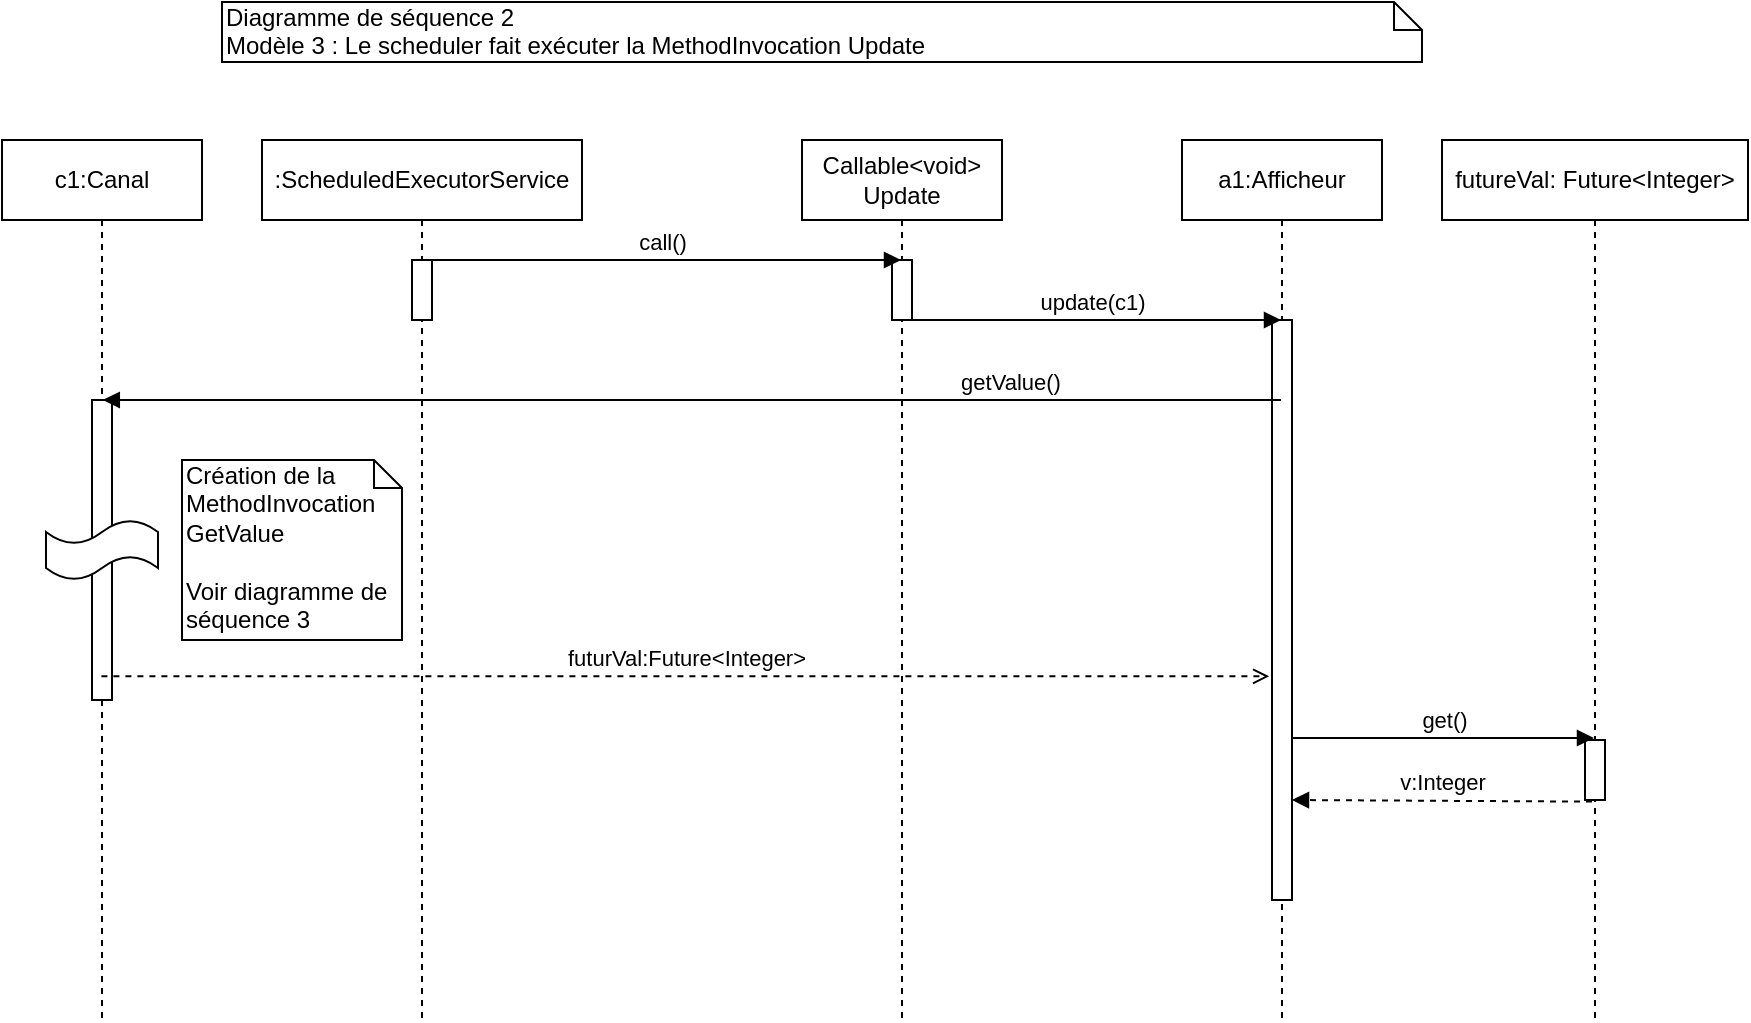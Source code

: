 <mxfile version="14.1.8" type="device"><diagram id="Sr4w2-Vx7Fw1EdjWSTk3" name="Page-1"><mxGraphModel dx="1138" dy="579" grid="1" gridSize="10" guides="1" tooltips="1" connect="1" arrows="1" fold="1" page="1" pageScale="1" pageWidth="827" pageHeight="1169" math="0" shadow="0"><root><mxCell id="0"/><mxCell id="1" parent="0"/><mxCell id="JNVKAASN-M-Fui-ETE9f-1" value="Diagramme de séquence 2&lt;br&gt;Modèle 3 : Le scheduler fait exécuter la MethodInvocation Update" style="shape=note;whiteSpace=wrap;html=1;size=14;verticalAlign=top;align=left;spacingTop=-6;" vertex="1" parent="1"><mxGeometry x="120" y="11" width="600" height="30" as="geometry"/></mxCell><mxCell id="JNVKAASN-M-Fui-ETE9f-2" value="Callable&amp;lt;void&amp;gt;&lt;br&gt;Update" style="shape=umlLifeline;perimeter=lifelinePerimeter;whiteSpace=wrap;html=1;container=1;collapsible=0;recursiveResize=0;outlineConnect=0;" vertex="1" parent="1"><mxGeometry x="410" y="80" width="100" height="440" as="geometry"/></mxCell><mxCell id="JNVKAASN-M-Fui-ETE9f-3" value="" style="html=1;points=[];perimeter=orthogonalPerimeter;" vertex="1" parent="JNVKAASN-M-Fui-ETE9f-2"><mxGeometry x="45" y="60" width="10" height="30" as="geometry"/></mxCell><mxCell id="JNVKAASN-M-Fui-ETE9f-4" value="a1:Afficheur" style="shape=umlLifeline;perimeter=lifelinePerimeter;whiteSpace=wrap;html=1;container=1;collapsible=0;recursiveResize=0;outlineConnect=0;" vertex="1" parent="1"><mxGeometry x="600" y="80" width="100" height="440" as="geometry"/></mxCell><mxCell id="JNVKAASN-M-Fui-ETE9f-5" value="" style="html=1;points=[];perimeter=orthogonalPerimeter;" vertex="1" parent="JNVKAASN-M-Fui-ETE9f-4"><mxGeometry x="45" y="90" width="10" height="290" as="geometry"/></mxCell><mxCell id="JNVKAASN-M-Fui-ETE9f-6" value="update(c1)" style="html=1;verticalAlign=bottom;endArrow=block;" edge="1" parent="1" target="JNVKAASN-M-Fui-ETE9f-4"><mxGeometry width="80" relative="1" as="geometry"><mxPoint x="460" y="170" as="sourcePoint"/><mxPoint x="329.5" y="170" as="targetPoint"/></mxGeometry></mxCell><mxCell id="JNVKAASN-M-Fui-ETE9f-7" value="call()" style="html=1;verticalAlign=bottom;endArrow=block;" edge="1" parent="1" target="JNVKAASN-M-Fui-ETE9f-2"><mxGeometry width="80" relative="1" as="geometry"><mxPoint x="220.0" y="140" as="sourcePoint"/><mxPoint x="329.8" y="140" as="targetPoint"/></mxGeometry></mxCell><mxCell id="JNVKAASN-M-Fui-ETE9f-8" value="c1:Canal" style="shape=umlLifeline;perimeter=lifelinePerimeter;whiteSpace=wrap;html=1;container=1;collapsible=0;recursiveResize=0;outlineConnect=0;" vertex="1" parent="1"><mxGeometry x="10" y="80" width="100" height="440" as="geometry"/></mxCell><mxCell id="JNVKAASN-M-Fui-ETE9f-9" value="" style="html=1;points=[];perimeter=orthogonalPerimeter;" vertex="1" parent="JNVKAASN-M-Fui-ETE9f-8"><mxGeometry x="45" y="130" width="10" height="150" as="geometry"/></mxCell><mxCell id="JNVKAASN-M-Fui-ETE9f-13" value="" style="shape=tape;whiteSpace=wrap;html=1;" vertex="1" parent="JNVKAASN-M-Fui-ETE9f-8"><mxGeometry x="22" y="190" width="56" height="30" as="geometry"/></mxCell><mxCell id="JNVKAASN-M-Fui-ETE9f-10" value="getValue()" style="html=1;verticalAlign=bottom;endArrow=block;entryX=0.54;entryY=0;entryDx=0;entryDy=0;entryPerimeter=0;" edge="1" parent="1" source="JNVKAASN-M-Fui-ETE9f-4" target="JNVKAASN-M-Fui-ETE9f-9"><mxGeometry x="-0.539" width="80" relative="1" as="geometry"><mxPoint x="509.5" y="210" as="sourcePoint"/><mxPoint x="69.7" y="210" as="targetPoint"/><mxPoint as="offset"/></mxGeometry></mxCell><mxCell id="JNVKAASN-M-Fui-ETE9f-11" value=":ScheduledExecutorService" style="shape=umlLifeline;perimeter=lifelinePerimeter;whiteSpace=wrap;html=1;container=1;collapsible=0;recursiveResize=0;outlineConnect=0;" vertex="1" parent="1"><mxGeometry x="140" y="80" width="160" height="440" as="geometry"/></mxCell><mxCell id="JNVKAASN-M-Fui-ETE9f-12" value="" style="html=1;points=[];perimeter=orthogonalPerimeter;" vertex="1" parent="JNVKAASN-M-Fui-ETE9f-11"><mxGeometry x="75" y="60" width="10" height="30" as="geometry"/></mxCell><mxCell id="JNVKAASN-M-Fui-ETE9f-14" value="Création de la MethodInvocation GetValue&lt;br&gt;&lt;br&gt;Voir diagramme de séquence 3" style="shape=note;whiteSpace=wrap;html=1;size=14;verticalAlign=top;align=left;spacingTop=-6;" vertex="1" parent="1"><mxGeometry x="100" y="240" width="110" height="90" as="geometry"/></mxCell><mxCell id="JNVKAASN-M-Fui-ETE9f-15" value="futurVal:Future&amp;lt;Integer&amp;gt;" style="html=1;verticalAlign=bottom;endArrow=open;entryX=-0.14;entryY=0.834;entryDx=0;entryDy=0;entryPerimeter=0;dashed=1;endFill=0;" edge="1" parent="1"><mxGeometry width="80" relative="1" as="geometry"><mxPoint x="59.7" y="348.14" as="sourcePoint"/><mxPoint x="643.6" y="348.14" as="targetPoint"/></mxGeometry></mxCell><mxCell id="JNVKAASN-M-Fui-ETE9f-18" value="futureVal: Future&amp;lt;Integer&amp;gt;" style="shape=umlLifeline;perimeter=lifelinePerimeter;whiteSpace=wrap;html=1;container=1;collapsible=0;recursiveResize=0;outlineConnect=0;" vertex="1" parent="1"><mxGeometry x="730" y="80" width="153" height="440" as="geometry"/></mxCell><mxCell id="JNVKAASN-M-Fui-ETE9f-19" value="" style="html=1;points=[];perimeter=orthogonalPerimeter;" vertex="1" parent="JNVKAASN-M-Fui-ETE9f-18"><mxGeometry x="71.5" y="300" width="10" height="30" as="geometry"/></mxCell><mxCell id="JNVKAASN-M-Fui-ETE9f-20" value="get()" style="html=1;verticalAlign=bottom;endArrow=block;" edge="1" parent="1" target="JNVKAASN-M-Fui-ETE9f-18"><mxGeometry width="80" relative="1" as="geometry"><mxPoint x="655" y="379" as="sourcePoint"/><mxPoint x="788" y="379" as="targetPoint"/></mxGeometry></mxCell><mxCell id="JNVKAASN-M-Fui-ETE9f-21" value="v:Integer" style="html=1;verticalAlign=bottom;endArrow=block;dashed=1;exitX=0.35;exitY=1.027;exitDx=0;exitDy=0;exitPerimeter=0;" edge="1" parent="1" source="JNVKAASN-M-Fui-ETE9f-19"><mxGeometry width="80" relative="1" as="geometry"><mxPoint x="788" y="410" as="sourcePoint"/><mxPoint x="655" y="410" as="targetPoint"/></mxGeometry></mxCell></root></mxGraphModel></diagram></mxfile>
